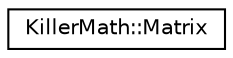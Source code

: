 digraph "Graphical Class Hierarchy"
{
  edge [fontname="Helvetica",fontsize="10",labelfontname="Helvetica",labelfontsize="10"];
  node [fontname="Helvetica",fontsize="10",shape=record];
  rankdir="LR";
  Node0 [label="KillerMath::Matrix",height=0.2,width=0.4,color="black", fillcolor="white", style="filled",URL="$class_killer_math_1_1_matrix.html"];
}
